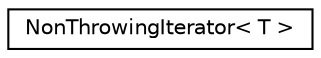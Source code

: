 digraph "Graphical Class Hierarchy"
{
  edge [fontname="Helvetica",fontsize="10",labelfontname="Helvetica",labelfontsize="10"];
  node [fontname="Helvetica",fontsize="10",shape=record];
  rankdir="LR";
  Node0 [label="NonThrowingIterator\< T \>",height=0.2,width=0.4,color="black", fillcolor="white", style="filled",URL="$struct_non_throwing_iterator.html"];
}
